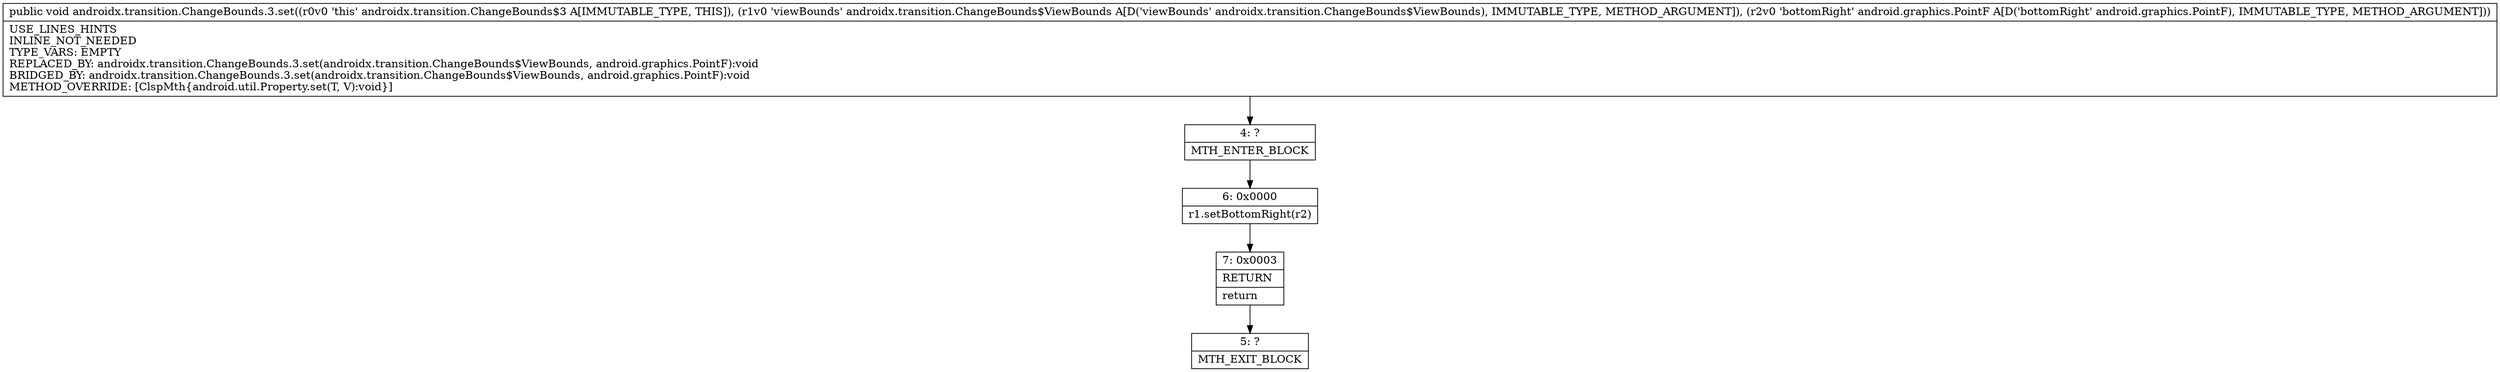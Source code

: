 digraph "CFG forandroidx.transition.ChangeBounds.3.set(Landroidx\/transition\/ChangeBounds$ViewBounds;Landroid\/graphics\/PointF;)V" {
Node_4 [shape=record,label="{4\:\ ?|MTH_ENTER_BLOCK\l}"];
Node_6 [shape=record,label="{6\:\ 0x0000|r1.setBottomRight(r2)\l}"];
Node_7 [shape=record,label="{7\:\ 0x0003|RETURN\l|return\l}"];
Node_5 [shape=record,label="{5\:\ ?|MTH_EXIT_BLOCK\l}"];
MethodNode[shape=record,label="{public void androidx.transition.ChangeBounds.3.set((r0v0 'this' androidx.transition.ChangeBounds$3 A[IMMUTABLE_TYPE, THIS]), (r1v0 'viewBounds' androidx.transition.ChangeBounds$ViewBounds A[D('viewBounds' androidx.transition.ChangeBounds$ViewBounds), IMMUTABLE_TYPE, METHOD_ARGUMENT]), (r2v0 'bottomRight' android.graphics.PointF A[D('bottomRight' android.graphics.PointF), IMMUTABLE_TYPE, METHOD_ARGUMENT]))  | USE_LINES_HINTS\lINLINE_NOT_NEEDED\lTYPE_VARS: EMPTY\lREPLACED_BY: androidx.transition.ChangeBounds.3.set(androidx.transition.ChangeBounds$ViewBounds, android.graphics.PointF):void\lBRIDGED_BY: androidx.transition.ChangeBounds.3.set(androidx.transition.ChangeBounds$ViewBounds, android.graphics.PointF):void\lMETHOD_OVERRIDE: [ClspMth\{android.util.Property.set(T, V):void\}]\l}"];
MethodNode -> Node_4;Node_4 -> Node_6;
Node_6 -> Node_7;
Node_7 -> Node_5;
}

